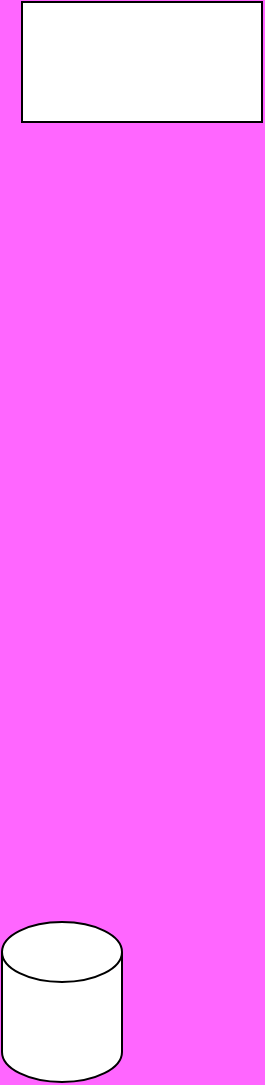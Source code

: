 <mxfile version="15.7.4" type="github"><diagram id="Ii7Qvp2UMPxbZerNqTWp" name="Page-1"><mxGraphModel dx="2062" dy="1114" grid="1" gridSize="10" guides="1" tooltips="1" connect="1" arrows="1" fold="1" page="1" pageScale="1" pageWidth="1169" pageHeight="827" background="#FF66FF" math="0" shadow="0"><root><mxCell id="0"/><mxCell id="1" parent="0"/><mxCell id="AK7CXlCw4TApJvVFWtZT-1" value="" style="rounded=0;whiteSpace=wrap;html=1;" parent="1" vertex="1"><mxGeometry x="260" y="220" width="120" height="60" as="geometry"/></mxCell><mxCell id="AK7CXlCw4TApJvVFWtZT-2" value="" style="shape=cylinder3;whiteSpace=wrap;html=1;boundedLbl=1;backgroundOutline=1;size=15;" parent="1" vertex="1"><mxGeometry x="250" y="680" width="60" height="80" as="geometry"/></mxCell></root></mxGraphModel></diagram></mxfile>